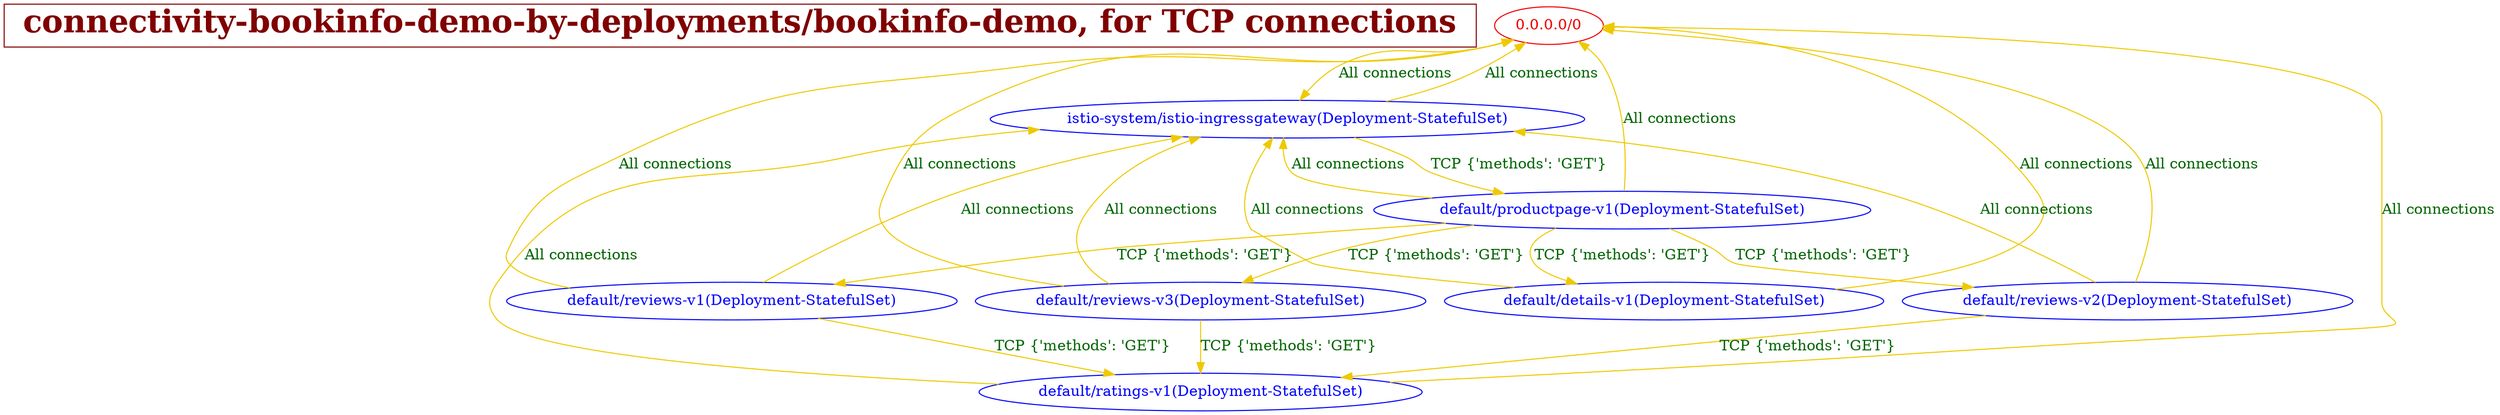 // The Connectivity Graph of bookinfo-demo, for TCP connections
digraph {
	HEADER [shape="box" label=< <B>connectivity-bookinfo-demo-by-deployments/bookinfo-demo, for TCP connections</B> > fontsize=30 color=webmaroon fontcolor=webmaroon];
	"0.0.0.0/0" [label="0.0.0.0/0" color="red2" fontcolor="red2"]
	"default/details-v1(Deployment-StatefulSet)" [label="default/details-v1(Deployment-StatefulSet)" color="blue" fontcolor="blue"]
	"default/productpage-v1(Deployment-StatefulSet)" [label="default/productpage-v1(Deployment-StatefulSet)" color="blue" fontcolor="blue"]
	"default/ratings-v1(Deployment-StatefulSet)" [label="default/ratings-v1(Deployment-StatefulSet)" color="blue" fontcolor="blue"]
	"default/reviews-v1(Deployment-StatefulSet)" [label="default/reviews-v1(Deployment-StatefulSet)" color="blue" fontcolor="blue"]
	"default/reviews-v2(Deployment-StatefulSet)" [label="default/reviews-v2(Deployment-StatefulSet)" color="blue" fontcolor="blue"]
	"default/reviews-v3(Deployment-StatefulSet)" [label="default/reviews-v3(Deployment-StatefulSet)" color="blue" fontcolor="blue"]
	"istio-system/istio-ingressgateway(Deployment-StatefulSet)" [label="istio-system/istio-ingressgateway(Deployment-StatefulSet)" color="blue" fontcolor="blue"]
	"0.0.0.0/0" -> "istio-system/istio-ingressgateway(Deployment-StatefulSet)" [label="All connections" color="gold2" fontcolor="darkgreen"]
	"default/details-v1(Deployment-StatefulSet)" -> "0.0.0.0/0" [label="All connections" color="gold2" fontcolor="darkgreen"]
	"default/details-v1(Deployment-StatefulSet)" -> "istio-system/istio-ingressgateway(Deployment-StatefulSet)" [label="All connections" color="gold2" fontcolor="darkgreen"]
	"default/productpage-v1(Deployment-StatefulSet)" -> "0.0.0.0/0" [label="All connections" color="gold2" fontcolor="darkgreen"]
	"default/productpage-v1(Deployment-StatefulSet)" -> "default/details-v1(Deployment-StatefulSet)" [label="TCP {'methods': 'GET'}" color="gold2" fontcolor="darkgreen"]
	"default/productpage-v1(Deployment-StatefulSet)" -> "default/reviews-v1(Deployment-StatefulSet)" [label="TCP {'methods': 'GET'}" color="gold2" fontcolor="darkgreen"]
	"default/productpage-v1(Deployment-StatefulSet)" -> "default/reviews-v2(Deployment-StatefulSet)" [label="TCP {'methods': 'GET'}" color="gold2" fontcolor="darkgreen"]
	"default/productpage-v1(Deployment-StatefulSet)" -> "default/reviews-v3(Deployment-StatefulSet)" [label="TCP {'methods': 'GET'}" color="gold2" fontcolor="darkgreen"]
	"default/productpage-v1(Deployment-StatefulSet)" -> "istio-system/istio-ingressgateway(Deployment-StatefulSet)" [label="All connections" color="gold2" fontcolor="darkgreen"]
	"default/ratings-v1(Deployment-StatefulSet)" -> "0.0.0.0/0" [label="All connections" color="gold2" fontcolor="darkgreen"]
	"default/ratings-v1(Deployment-StatefulSet)" -> "istio-system/istio-ingressgateway(Deployment-StatefulSet)" [label="All connections" color="gold2" fontcolor="darkgreen"]
	"default/reviews-v1(Deployment-StatefulSet)" -> "0.0.0.0/0" [label="All connections" color="gold2" fontcolor="darkgreen"]
	"default/reviews-v1(Deployment-StatefulSet)" -> "default/ratings-v1(Deployment-StatefulSet)" [label="TCP {'methods': 'GET'}" color="gold2" fontcolor="darkgreen"]
	"default/reviews-v1(Deployment-StatefulSet)" -> "istio-system/istio-ingressgateway(Deployment-StatefulSet)" [label="All connections" color="gold2" fontcolor="darkgreen"]
	"default/reviews-v2(Deployment-StatefulSet)" -> "0.0.0.0/0" [label="All connections" color="gold2" fontcolor="darkgreen"]
	"default/reviews-v2(Deployment-StatefulSet)" -> "default/ratings-v1(Deployment-StatefulSet)" [label="TCP {'methods': 'GET'}" color="gold2" fontcolor="darkgreen"]
	"default/reviews-v2(Deployment-StatefulSet)" -> "istio-system/istio-ingressgateway(Deployment-StatefulSet)" [label="All connections" color="gold2" fontcolor="darkgreen"]
	"default/reviews-v3(Deployment-StatefulSet)" -> "0.0.0.0/0" [label="All connections" color="gold2" fontcolor="darkgreen"]
	"default/reviews-v3(Deployment-StatefulSet)" -> "default/ratings-v1(Deployment-StatefulSet)" [label="TCP {'methods': 'GET'}" color="gold2" fontcolor="darkgreen"]
	"default/reviews-v3(Deployment-StatefulSet)" -> "istio-system/istio-ingressgateway(Deployment-StatefulSet)" [label="All connections" color="gold2" fontcolor="darkgreen"]
	"istio-system/istio-ingressgateway(Deployment-StatefulSet)" -> "0.0.0.0/0" [label="All connections" color="gold2" fontcolor="darkgreen"]
	"istio-system/istio-ingressgateway(Deployment-StatefulSet)" -> "default/productpage-v1(Deployment-StatefulSet)" [label="TCP {'methods': 'GET'}" color="gold2" fontcolor="darkgreen"]
}

// The Connectivity Graph of bookinfo-demo, for non-TCP connections
digraph {
	HEADER [shape="box" label=< <B>connectivity-bookinfo-demo-by-deployments/bookinfo-demo, for non-TCP connections</B> > fontsize=30 color=webmaroon fontcolor=webmaroon];
	"0.0.0.0/0" [label="0.0.0.0/0" color="red2" fontcolor="red2"]
	"default/details-v1(Deployment-StatefulSet)" [label="default/details-v1(Deployment-StatefulSet)" color="blue" fontcolor="blue"]
	"default/productpage-v1(Deployment-StatefulSet)" [label="default/productpage-v1(Deployment-StatefulSet)" color="blue" fontcolor="blue"]
	"default/ratings-v1(Deployment-StatefulSet)" [label="default/ratings-v1(Deployment-StatefulSet)" color="blue" fontcolor="blue"]
	"default/reviews-v1(Deployment-StatefulSet)" [label="default/reviews-v1(Deployment-StatefulSet)" color="blue" fontcolor="blue"]
	"default/reviews-v2(Deployment-StatefulSet)" [label="default/reviews-v2(Deployment-StatefulSet)" color="blue" fontcolor="blue"]
	"default/reviews-v3(Deployment-StatefulSet)" [label="default/reviews-v3(Deployment-StatefulSet)" color="blue" fontcolor="blue"]
	"istio-system/istio-ingressgateway(Deployment-StatefulSet)" [label="istio-system/istio-ingressgateway(Deployment-StatefulSet)" color="blue" fontcolor="blue"]
	"0.0.0.0/0" -> "default/details-v1(Deployment-StatefulSet)" [label="All connections" color="gold2" fontcolor="darkgreen"]
	"0.0.0.0/0" -> "default/productpage-v1(Deployment-StatefulSet)" [label="All connections" color="gold2" fontcolor="darkgreen"]
	"0.0.0.0/0" -> "default/ratings-v1(Deployment-StatefulSet)" [label="All connections" color="gold2" fontcolor="darkgreen"]
	"0.0.0.0/0" -> "default/reviews-v1(Deployment-StatefulSet)" [label="All connections" color="gold2" fontcolor="darkgreen"]
	"0.0.0.0/0" -> "default/reviews-v2(Deployment-StatefulSet)" [label="All connections" color="gold2" fontcolor="darkgreen"]
	"0.0.0.0/0" -> "default/reviews-v3(Deployment-StatefulSet)" [label="All connections" color="gold2" fontcolor="darkgreen"]
	"0.0.0.0/0" -> "istio-system/istio-ingressgateway(Deployment-StatefulSet)" [label="All connections" color="gold2" fontcolor="darkgreen"]
	"default/details-v1(Deployment-StatefulSet)" -> "0.0.0.0/0" [label="All connections" color="gold2" fontcolor="darkgreen"]
	"default/details-v1(Deployment-StatefulSet)" -> "default/productpage-v1(Deployment-StatefulSet)" [label="All connections" color="gold2" fontcolor="darkgreen"]
	"default/details-v1(Deployment-StatefulSet)" -> "default/ratings-v1(Deployment-StatefulSet)" [label="All connections" color="gold2" fontcolor="darkgreen"]
	"default/details-v1(Deployment-StatefulSet)" -> "default/reviews-v1(Deployment-StatefulSet)" [label="All connections" color="gold2" fontcolor="darkgreen"]
	"default/details-v1(Deployment-StatefulSet)" -> "default/reviews-v2(Deployment-StatefulSet)" [label="All connections" color="gold2" fontcolor="darkgreen"]
	"default/details-v1(Deployment-StatefulSet)" -> "default/reviews-v3(Deployment-StatefulSet)" [label="All connections" color="gold2" fontcolor="darkgreen"]
	"default/details-v1(Deployment-StatefulSet)" -> "istio-system/istio-ingressgateway(Deployment-StatefulSet)" [label="All connections" color="gold2" fontcolor="darkgreen"]
	"default/productpage-v1(Deployment-StatefulSet)" -> "0.0.0.0/0" [label="All connections" color="gold2" fontcolor="darkgreen"]
	"default/productpage-v1(Deployment-StatefulSet)" -> "default/details-v1(Deployment-StatefulSet)" [label="All connections" color="gold2" fontcolor="darkgreen"]
	"default/productpage-v1(Deployment-StatefulSet)" -> "default/ratings-v1(Deployment-StatefulSet)" [label="All connections" color="gold2" fontcolor="darkgreen"]
	"default/productpage-v1(Deployment-StatefulSet)" -> "default/reviews-v1(Deployment-StatefulSet)" [label="All connections" color="gold2" fontcolor="darkgreen"]
	"default/productpage-v1(Deployment-StatefulSet)" -> "default/reviews-v2(Deployment-StatefulSet)" [label="All connections" color="gold2" fontcolor="darkgreen"]
	"default/productpage-v1(Deployment-StatefulSet)" -> "default/reviews-v3(Deployment-StatefulSet)" [label="All connections" color="gold2" fontcolor="darkgreen"]
	"default/productpage-v1(Deployment-StatefulSet)" -> "istio-system/istio-ingressgateway(Deployment-StatefulSet)" [label="All connections" color="gold2" fontcolor="darkgreen"]
	"default/ratings-v1(Deployment-StatefulSet)" -> "0.0.0.0/0" [label="All connections" color="gold2" fontcolor="darkgreen"]
	"default/ratings-v1(Deployment-StatefulSet)" -> "default/details-v1(Deployment-StatefulSet)" [label="All connections" color="gold2" fontcolor="darkgreen"]
	"default/ratings-v1(Deployment-StatefulSet)" -> "default/productpage-v1(Deployment-StatefulSet)" [label="All connections" color="gold2" fontcolor="darkgreen"]
	"default/ratings-v1(Deployment-StatefulSet)" -> "default/reviews-v1(Deployment-StatefulSet)" [label="All connections" color="gold2" fontcolor="darkgreen"]
	"default/ratings-v1(Deployment-StatefulSet)" -> "default/reviews-v2(Deployment-StatefulSet)" [label="All connections" color="gold2" fontcolor="darkgreen"]
	"default/ratings-v1(Deployment-StatefulSet)" -> "default/reviews-v3(Deployment-StatefulSet)" [label="All connections" color="gold2" fontcolor="darkgreen"]
	"default/ratings-v1(Deployment-StatefulSet)" -> "istio-system/istio-ingressgateway(Deployment-StatefulSet)" [label="All connections" color="gold2" fontcolor="darkgreen"]
	"default/reviews-v1(Deployment-StatefulSet)" -> "0.0.0.0/0" [label="All connections" color="gold2" fontcolor="darkgreen"]
	"default/reviews-v1(Deployment-StatefulSet)" -> "default/details-v1(Deployment-StatefulSet)" [label="All connections" color="gold2" fontcolor="darkgreen"]
	"default/reviews-v1(Deployment-StatefulSet)" -> "default/productpage-v1(Deployment-StatefulSet)" [label="All connections" color="gold2" fontcolor="darkgreen"]
	"default/reviews-v1(Deployment-StatefulSet)" -> "default/ratings-v1(Deployment-StatefulSet)" [label="All connections" color="gold2" fontcolor="darkgreen"]
	"default/reviews-v1(Deployment-StatefulSet)" -> "default/reviews-v2(Deployment-StatefulSet)" [label="All connections" color="gold2" fontcolor="darkgreen"]
	"default/reviews-v1(Deployment-StatefulSet)" -> "default/reviews-v3(Deployment-StatefulSet)" [label="All connections" color="gold2" fontcolor="darkgreen"]
	"default/reviews-v1(Deployment-StatefulSet)" -> "istio-system/istio-ingressgateway(Deployment-StatefulSet)" [label="All connections" color="gold2" fontcolor="darkgreen"]
	"default/reviews-v2(Deployment-StatefulSet)" -> "0.0.0.0/0" [label="All connections" color="gold2" fontcolor="darkgreen"]
	"default/reviews-v2(Deployment-StatefulSet)" -> "default/details-v1(Deployment-StatefulSet)" [label="All connections" color="gold2" fontcolor="darkgreen"]
	"default/reviews-v2(Deployment-StatefulSet)" -> "default/productpage-v1(Deployment-StatefulSet)" [label="All connections" color="gold2" fontcolor="darkgreen"]
	"default/reviews-v2(Deployment-StatefulSet)" -> "default/ratings-v1(Deployment-StatefulSet)" [label="All connections" color="gold2" fontcolor="darkgreen"]
	"default/reviews-v2(Deployment-StatefulSet)" -> "default/reviews-v1(Deployment-StatefulSet)" [label="All connections" color="gold2" fontcolor="darkgreen"]
	"default/reviews-v2(Deployment-StatefulSet)" -> "default/reviews-v3(Deployment-StatefulSet)" [label="All connections" color="gold2" fontcolor="darkgreen"]
	"default/reviews-v2(Deployment-StatefulSet)" -> "istio-system/istio-ingressgateway(Deployment-StatefulSet)" [label="All connections" color="gold2" fontcolor="darkgreen"]
	"default/reviews-v3(Deployment-StatefulSet)" -> "0.0.0.0/0" [label="All connections" color="gold2" fontcolor="darkgreen"]
	"default/reviews-v3(Deployment-StatefulSet)" -> "default/details-v1(Deployment-StatefulSet)" [label="All connections" color="gold2" fontcolor="darkgreen"]
	"default/reviews-v3(Deployment-StatefulSet)" -> "default/productpage-v1(Deployment-StatefulSet)" [label="All connections" color="gold2" fontcolor="darkgreen"]
	"default/reviews-v3(Deployment-StatefulSet)" -> "default/ratings-v1(Deployment-StatefulSet)" [label="All connections" color="gold2" fontcolor="darkgreen"]
	"default/reviews-v3(Deployment-StatefulSet)" -> "default/reviews-v1(Deployment-StatefulSet)" [label="All connections" color="gold2" fontcolor="darkgreen"]
	"default/reviews-v3(Deployment-StatefulSet)" -> "default/reviews-v2(Deployment-StatefulSet)" [label="All connections" color="gold2" fontcolor="darkgreen"]
	"default/reviews-v3(Deployment-StatefulSet)" -> "istio-system/istio-ingressgateway(Deployment-StatefulSet)" [label="All connections" color="gold2" fontcolor="darkgreen"]
	"istio-system/istio-ingressgateway(Deployment-StatefulSet)" -> "0.0.0.0/0" [label="All connections" color="gold2" fontcolor="darkgreen"]
	"istio-system/istio-ingressgateway(Deployment-StatefulSet)" -> "default/details-v1(Deployment-StatefulSet)" [label="All connections" color="gold2" fontcolor="darkgreen"]
	"istio-system/istio-ingressgateway(Deployment-StatefulSet)" -> "default/productpage-v1(Deployment-StatefulSet)" [label="All connections" color="gold2" fontcolor="darkgreen"]
	"istio-system/istio-ingressgateway(Deployment-StatefulSet)" -> "default/ratings-v1(Deployment-StatefulSet)" [label="All connections" color="gold2" fontcolor="darkgreen"]
	"istio-system/istio-ingressgateway(Deployment-StatefulSet)" -> "default/reviews-v1(Deployment-StatefulSet)" [label="All connections" color="gold2" fontcolor="darkgreen"]
	"istio-system/istio-ingressgateway(Deployment-StatefulSet)" -> "default/reviews-v2(Deployment-StatefulSet)" [label="All connections" color="gold2" fontcolor="darkgreen"]
	"istio-system/istio-ingressgateway(Deployment-StatefulSet)" -> "default/reviews-v3(Deployment-StatefulSet)" [label="All connections" color="gold2" fontcolor="darkgreen"]
}